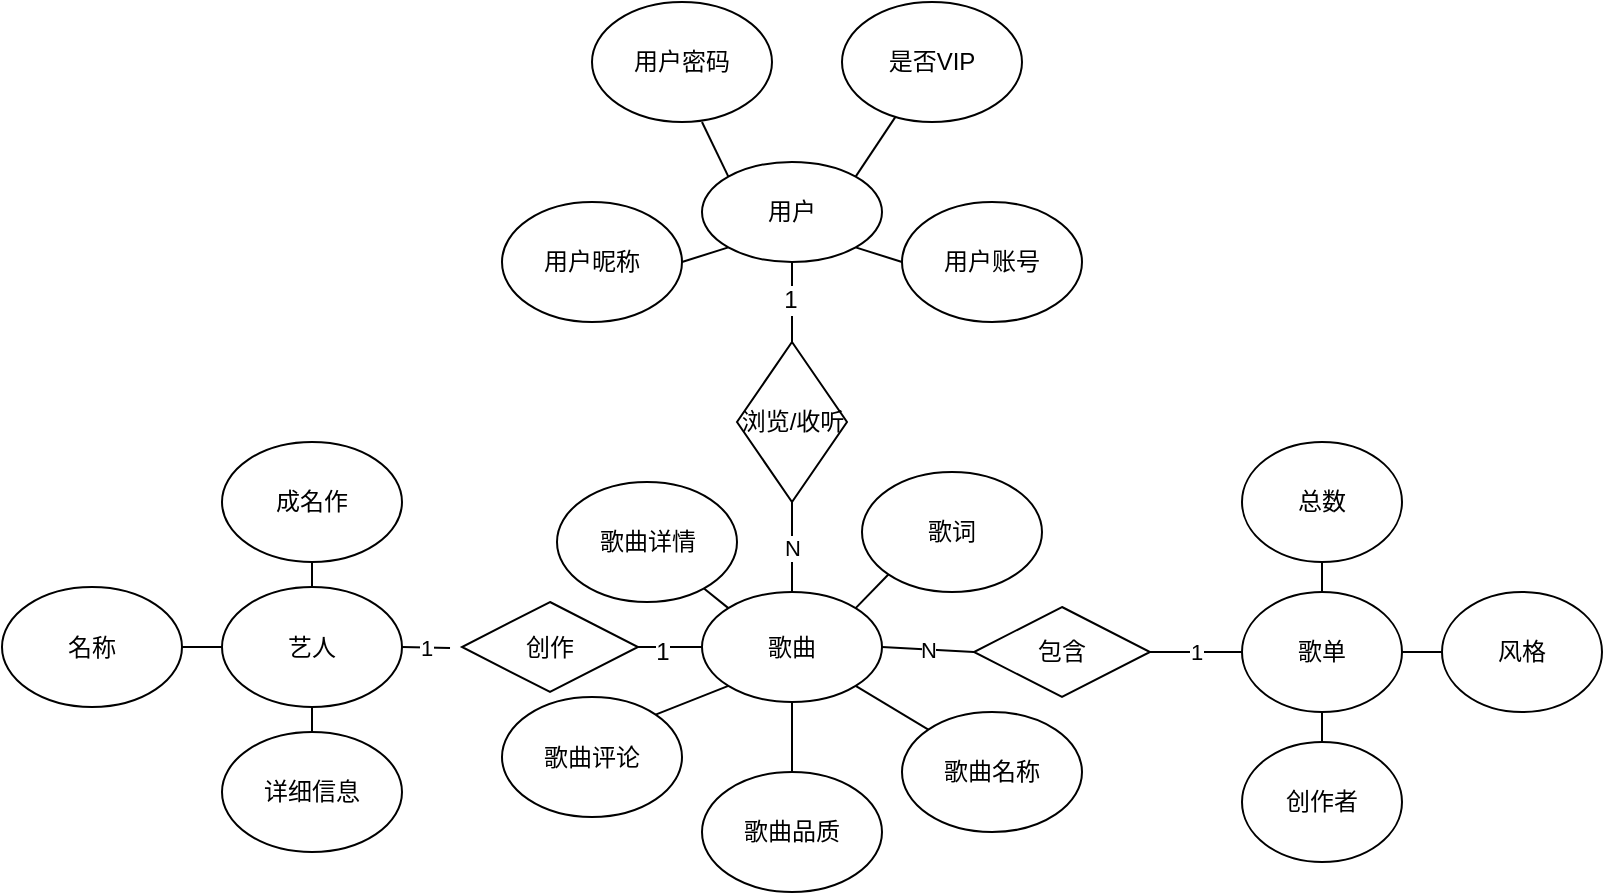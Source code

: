 <mxfile version="12.2.4"><diagram id="kMcnA-qqpcY-LlxnyPkS"><mxGraphModel dx="461" dy="473" grid="1" gridSize="10" guides="1" tooltips="1" connect="1" arrows="1" fold="1" page="1" pageScale="1" pageWidth="2339" pageHeight="3300" math="0" shadow="0"><root><mxCell id="0"/><mxCell id="1" parent="0"/><mxCell id="7" style="edgeStyle=orthogonalEdgeStyle;rounded=0;orthogonalLoop=1;jettySize=auto;html=1;exitX=0.5;exitY=1;exitDx=0;exitDy=0;endArrow=none;endFill=0;" edge="1" parent="1" source="2" target="3"><mxGeometry relative="1" as="geometry"/></mxCell><mxCell id="8" value="1" style="text;html=1;resizable=0;points=[];align=center;verticalAlign=middle;labelBackgroundColor=#ffffff;" vertex="1" connectable="0" parent="7"><mxGeometry x="-0.08" y="-1" relative="1" as="geometry"><mxPoint as="offset"/></mxGeometry></mxCell><mxCell id="28" style="edgeStyle=none;rounded=0;orthogonalLoop=1;jettySize=auto;html=1;exitX=1;exitY=0;exitDx=0;exitDy=0;endArrow=none;endFill=0;" edge="1" parent="1" source="2" target="11"><mxGeometry relative="1" as="geometry"/></mxCell><mxCell id="29" style="edgeStyle=none;rounded=0;orthogonalLoop=1;jettySize=auto;html=1;exitX=0;exitY=0;exitDx=0;exitDy=0;entryX=0.611;entryY=1;entryDx=0;entryDy=0;entryPerimeter=0;endArrow=none;endFill=0;" edge="1" parent="1" source="2" target="10"><mxGeometry relative="1" as="geometry"/></mxCell><mxCell id="30" style="edgeStyle=none;rounded=0;orthogonalLoop=1;jettySize=auto;html=1;exitX=1;exitY=1;exitDx=0;exitDy=0;entryX=0;entryY=0.5;entryDx=0;entryDy=0;endArrow=none;endFill=0;" edge="1" parent="1" source="2" target="27"><mxGeometry relative="1" as="geometry"/></mxCell><mxCell id="31" style="edgeStyle=none;rounded=0;orthogonalLoop=1;jettySize=auto;html=1;exitX=0;exitY=1;exitDx=0;exitDy=0;entryX=1;entryY=0.5;entryDx=0;entryDy=0;endArrow=none;endFill=0;" edge="1" parent="1" source="2" target="26"><mxGeometry relative="1" as="geometry"/></mxCell><mxCell id="2" value="用户" style="ellipse;whiteSpace=wrap;html=1;" vertex="1" parent="1"><mxGeometry x="500" y="330" width="90" height="50" as="geometry"/></mxCell><mxCell id="9" value="N" style="edgeStyle=orthogonalEdgeStyle;rounded=0;orthogonalLoop=1;jettySize=auto;html=1;exitX=0.5;exitY=1;exitDx=0;exitDy=0;endArrow=none;endFill=0;" edge="1" parent="1" source="3" target="4"><mxGeometry relative="1" as="geometry"/></mxCell><mxCell id="3" value="浏览/收听" style="rhombus;whiteSpace=wrap;html=1;" vertex="1" parent="1"><mxGeometry x="517.5" y="420" width="55" height="80" as="geometry"/></mxCell><mxCell id="17" style="rounded=0;orthogonalLoop=1;jettySize=auto;html=1;exitX=1;exitY=0;exitDx=0;exitDy=0;entryX=0;entryY=1;entryDx=0;entryDy=0;endArrow=none;endFill=0;" edge="1" parent="1" source="4" target="14"><mxGeometry relative="1" as="geometry"/></mxCell><mxCell id="18" style="edgeStyle=none;rounded=0;orthogonalLoop=1;jettySize=auto;html=1;exitX=0;exitY=0;exitDx=0;exitDy=0;endArrow=none;endFill=0;" edge="1" parent="1" source="4" target="13"><mxGeometry relative="1" as="geometry"/></mxCell><mxCell id="19" style="edgeStyle=none;rounded=0;orthogonalLoop=1;jettySize=auto;html=1;exitX=1;exitY=1;exitDx=0;exitDy=0;entryX=0;entryY=0;entryDx=0;entryDy=0;endArrow=none;endFill=0;" edge="1" parent="1" source="4" target="16"><mxGeometry relative="1" as="geometry"/></mxCell><mxCell id="20" style="edgeStyle=none;rounded=0;orthogonalLoop=1;jettySize=auto;html=1;exitX=0;exitY=1;exitDx=0;exitDy=0;entryX=1;entryY=0;entryDx=0;entryDy=0;endArrow=none;endFill=0;" edge="1" parent="1" source="4" target="15"><mxGeometry relative="1" as="geometry"/></mxCell><mxCell id="25" style="edgeStyle=none;rounded=0;orthogonalLoop=1;jettySize=auto;html=1;exitX=0.5;exitY=1;exitDx=0;exitDy=0;entryX=0.5;entryY=0;entryDx=0;entryDy=0;endArrow=none;endFill=0;" edge="1" parent="1" source="4" target="12"><mxGeometry relative="1" as="geometry"/></mxCell><mxCell id="4" value="歌曲" style="ellipse;whiteSpace=wrap;html=1;" vertex="1" parent="1"><mxGeometry x="500" y="545" width="90" height="55" as="geometry"/></mxCell><mxCell id="23" value="1" style="edgeStyle=none;rounded=0;orthogonalLoop=1;jettySize=auto;html=1;endArrow=none;endFill=0;" edge="1" parent="1" source="5" target="21"><mxGeometry relative="1" as="geometry"/></mxCell><mxCell id="40" style="edgeStyle=none;rounded=0;orthogonalLoop=1;jettySize=auto;html=1;exitX=1;exitY=0.5;exitDx=0;exitDy=0;entryX=0;entryY=0.5;entryDx=0;entryDy=0;endArrow=none;endFill=0;" edge="1" parent="1" source="5" target="37"><mxGeometry relative="1" as="geometry"/></mxCell><mxCell id="43" style="edgeStyle=none;rounded=0;orthogonalLoop=1;jettySize=auto;html=1;exitX=0.5;exitY=0;exitDx=0;exitDy=0;entryX=0.5;entryY=1;entryDx=0;entryDy=0;endArrow=none;endFill=0;" edge="1" parent="1" source="5" target="38"><mxGeometry relative="1" as="geometry"/></mxCell><mxCell id="44" style="edgeStyle=none;rounded=0;orthogonalLoop=1;jettySize=auto;html=1;exitX=0.5;exitY=1;exitDx=0;exitDy=0;entryX=0.5;entryY=0;entryDx=0;entryDy=0;endArrow=none;endFill=0;" edge="1" parent="1" source="5" target="36"><mxGeometry relative="1" as="geometry"/></mxCell><mxCell id="5" value="歌单" style="ellipse;whiteSpace=wrap;html=1;" vertex="1" parent="1"><mxGeometry x="770" y="545" width="80" height="60" as="geometry"/></mxCell><mxCell id="33" value="1" style="edgeStyle=none;rounded=0;orthogonalLoop=1;jettySize=auto;html=1;exitX=1;exitY=0.5;exitDx=0;exitDy=0;entryX=-0.068;entryY=0.511;entryDx=0;entryDy=0;entryPerimeter=0;endArrow=none;endFill=0;" edge="1" parent="1" source="6" target="32"><mxGeometry relative="1" as="geometry"/></mxCell><mxCell id="48" style="edgeStyle=none;rounded=0;orthogonalLoop=1;jettySize=auto;html=1;exitX=0;exitY=0.5;exitDx=0;exitDy=0;entryX=1;entryY=0.5;entryDx=0;entryDy=0;endArrow=none;endFill=0;" edge="1" parent="1" source="6" target="46"><mxGeometry relative="1" as="geometry"/></mxCell><mxCell id="49" style="edgeStyle=none;rounded=0;orthogonalLoop=1;jettySize=auto;html=1;exitX=0.5;exitY=0;exitDx=0;exitDy=0;entryX=0.5;entryY=1;entryDx=0;entryDy=0;endArrow=none;endFill=0;" edge="1" parent="1" source="6" target="47"><mxGeometry relative="1" as="geometry"/></mxCell><mxCell id="51" style="edgeStyle=none;rounded=0;orthogonalLoop=1;jettySize=auto;html=1;exitX=0.5;exitY=1;exitDx=0;exitDy=0;entryX=0.5;entryY=0;entryDx=0;entryDy=0;endArrow=none;endFill=0;" edge="1" parent="1" source="6" target="45"><mxGeometry relative="1" as="geometry"/></mxCell><mxCell id="6" value="艺人" style="ellipse;whiteSpace=wrap;html=1;" vertex="1" parent="1"><mxGeometry x="260" y="542.5" width="90" height="60" as="geometry"/></mxCell><mxCell id="10" value="用户密码" style="ellipse;whiteSpace=wrap;html=1;" vertex="1" parent="1"><mxGeometry x="445" y="250" width="90" height="60" as="geometry"/></mxCell><mxCell id="11" value="是否VIP" style="ellipse;whiteSpace=wrap;html=1;" vertex="1" parent="1"><mxGeometry x="570" y="250" width="90" height="60" as="geometry"/></mxCell><mxCell id="12" value="歌曲品质" style="ellipse;whiteSpace=wrap;html=1;" vertex="1" parent="1"><mxGeometry x="500" y="635" width="90" height="60" as="geometry"/></mxCell><mxCell id="13" value="歌曲详情" style="ellipse;whiteSpace=wrap;html=1;" vertex="1" parent="1"><mxGeometry x="427.5" y="490" width="90" height="60" as="geometry"/></mxCell><mxCell id="14" value="歌词" style="ellipse;whiteSpace=wrap;html=1;" vertex="1" parent="1"><mxGeometry x="580" y="485" width="90" height="60" as="geometry"/></mxCell><mxCell id="15" value="歌曲评论" style="ellipse;whiteSpace=wrap;html=1;" vertex="1" parent="1"><mxGeometry x="400" y="597.5" width="90" height="60" as="geometry"/></mxCell><mxCell id="16" value="歌曲名称" style="ellipse;whiteSpace=wrap;html=1;" vertex="1" parent="1"><mxGeometry x="600" y="605" width="90" height="60" as="geometry"/></mxCell><mxCell id="24" value="N" style="edgeStyle=none;rounded=0;orthogonalLoop=1;jettySize=auto;html=1;exitX=0;exitY=0.5;exitDx=0;exitDy=0;entryX=1;entryY=0.5;entryDx=0;entryDy=0;endArrow=none;endFill=0;" edge="1" parent="1" source="21" target="4"><mxGeometry relative="1" as="geometry"/></mxCell><mxCell id="21" value="包含" style="rhombus;whiteSpace=wrap;html=1;" vertex="1" parent="1"><mxGeometry x="636" y="552.5" width="88" height="45" as="geometry"/></mxCell><mxCell id="26" value="用户昵称" style="ellipse;whiteSpace=wrap;html=1;" vertex="1" parent="1"><mxGeometry x="400" y="350" width="90" height="60" as="geometry"/></mxCell><mxCell id="27" value="用户账号" style="ellipse;whiteSpace=wrap;html=1;" vertex="1" parent="1"><mxGeometry x="600" y="350" width="90" height="60" as="geometry"/></mxCell><mxCell id="34" style="edgeStyle=none;rounded=0;orthogonalLoop=1;jettySize=auto;html=1;exitX=1;exitY=0.5;exitDx=0;exitDy=0;entryX=0;entryY=0.5;entryDx=0;entryDy=0;endArrow=none;endFill=0;" edge="1" parent="1" source="32" target="4"><mxGeometry relative="1" as="geometry"/></mxCell><mxCell id="35" value="1" style="text;html=1;resizable=0;points=[];align=center;verticalAlign=middle;labelBackgroundColor=#ffffff;" vertex="1" connectable="0" parent="34"><mxGeometry x="-0.25" y="-1" relative="1" as="geometry"><mxPoint y="1" as="offset"/></mxGeometry></mxCell><mxCell id="32" value="创作" style="rhombus;whiteSpace=wrap;html=1;" vertex="1" parent="1"><mxGeometry x="380" y="550" width="88" height="45" as="geometry"/></mxCell><mxCell id="36" value="创作者" style="ellipse;whiteSpace=wrap;html=1;" vertex="1" parent="1"><mxGeometry x="770" y="620" width="80" height="60" as="geometry"/></mxCell><mxCell id="37" value="风格" style="ellipse;whiteSpace=wrap;html=1;" vertex="1" parent="1"><mxGeometry x="870" y="545" width="80" height="60" as="geometry"/></mxCell><mxCell id="38" value="总数" style="ellipse;whiteSpace=wrap;html=1;" vertex="1" parent="1"><mxGeometry x="770" y="470" width="80" height="60" as="geometry"/></mxCell><mxCell id="45" value="详细信息" style="ellipse;whiteSpace=wrap;html=1;" vertex="1" parent="1"><mxGeometry x="260" y="615" width="90" height="60" as="geometry"/></mxCell><mxCell id="46" value="名称" style="ellipse;whiteSpace=wrap;html=1;" vertex="1" parent="1"><mxGeometry x="150" y="542.5" width="90" height="60" as="geometry"/></mxCell><mxCell id="47" value="成名作" style="ellipse;whiteSpace=wrap;html=1;" vertex="1" parent="1"><mxGeometry x="260" y="470" width="90" height="60" as="geometry"/></mxCell></root></mxGraphModel></diagram></mxfile>